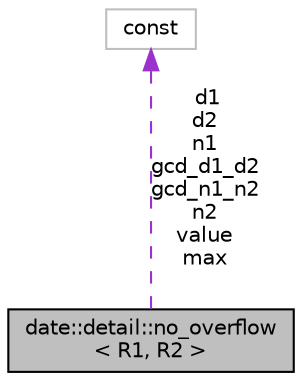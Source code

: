 digraph "date::detail::no_overflow&lt; R1, R2 &gt;"
{
 // LATEX_PDF_SIZE
  edge [fontname="Helvetica",fontsize="10",labelfontname="Helvetica",labelfontsize="10"];
  node [fontname="Helvetica",fontsize="10",shape=record];
  Node1 [label="date::detail::no_overflow\l\< R1, R2 \>",height=0.2,width=0.4,color="black", fillcolor="grey75", style="filled", fontcolor="black",tooltip=" "];
  Node2 -> Node1 [dir="back",color="darkorchid3",fontsize="10",style="dashed",label=" d1\nd2\nn1\ngcd_d1_d2\ngcd_n1_n2\nn2\nvalue\nmax" ];
  Node2 [label="const",height=0.2,width=0.4,color="grey75", fillcolor="white", style="filled",tooltip=" "];
}
